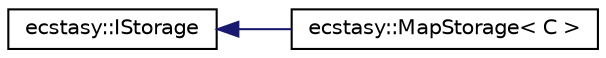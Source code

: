 digraph "Graphical Class Hierarchy"
{
 // LATEX_PDF_SIZE
  edge [fontname="Helvetica",fontsize="10",labelfontname="Helvetica",labelfontsize="10"];
  node [fontname="Helvetica",fontsize="10",shape=record];
  rankdir="LR";
  Node0 [label="ecstasy::IStorage",height=0.2,width=0.4,color="black", fillcolor="white", style="filled",URL="$classecstasy_1_1_i_storage.html",tooltip="Base class of all components storage."];
  Node0 -> Node1 [dir="back",color="midnightblue",fontsize="10",style="solid",fontname="Helvetica"];
  Node1 [label="ecstasy::MapStorage\< C \>",height=0.2,width=0.4,color="black", fillcolor="white", style="filled",URL="$classecstasy_1_1_map_storage.html",tooltip="Associative Map to store entity components."];
}
